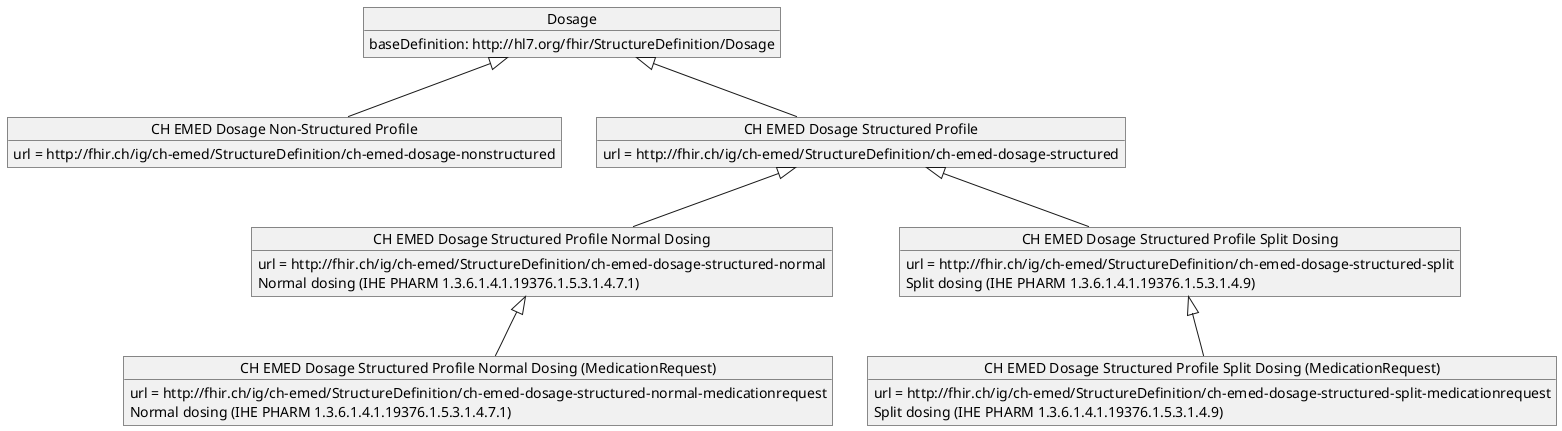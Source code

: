@startuml

skinparam svgDimensionStyle false

object "Dosage" as dosage {
  baseDefinition: http://hl7.org/fhir/StructureDefinition/Dosage
}
object "CH EMED Dosage Non-Structured Profile" as dosagenonstructured {
  url = http://fhir.ch/ig/ch-emed/StructureDefinition/ch-emed-dosage-nonstructured
}
object "CH EMED Dosage Structured Profile" as dosagestructured {
  url = http://fhir.ch/ig/ch-emed/StructureDefinition/ch-emed-dosage-structured
}
object "CH EMED Dosage Structured Profile Normal Dosing" as dosagestructurednormal {
  url = http://fhir.ch/ig/ch-emed/StructureDefinition/ch-emed-dosage-structured-normal
  Normal dosing (IHE PHARM 1.3.6.1.4.1.19376.1.5.3.1.4.7.1)
}
object "CH EMED Dosage Structured Profile Split Dosing" as dosagestructuredsplit {
  url = http://fhir.ch/ig/ch-emed/StructureDefinition/ch-emed-dosage-structured-split
  Split dosing (IHE PHARM 1.3.6.1.4.1.19376.1.5.3.1.4.9)
}
object "CH EMED Dosage Structured Profile Normal Dosing (MedicationRequest)" as dosagestructurednormalmedicationrequest {
  url = http://fhir.ch/ig/ch-emed/StructureDefinition/ch-emed-dosage-structured-normal-medicationrequest
  Normal dosing (IHE PHARM 1.3.6.1.4.1.19376.1.5.3.1.4.7.1)
}
object "CH EMED Dosage Structured Profile Split Dosing (MedicationRequest)" as dosagestructuredsplitmedicationrequest {
  url = http://fhir.ch/ig/ch-emed/StructureDefinition/ch-emed-dosage-structured-split-medicationrequest
  Split dosing (IHE PHARM 1.3.6.1.4.1.19376.1.5.3.1.4.9)
}

dosage <|-- dosagenonstructured
dosage <|-- dosagestructured
dosagestructured <|-- dosagestructurednormal
dosagestructured <|-- dosagestructuredsplit
dosagestructurednormal <|-- dosagestructurednormalmedicationrequest
dosagestructuredsplit <|-- dosagestructuredsplitmedicationrequest
@enduml